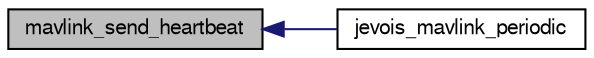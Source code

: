 digraph "mavlink_send_heartbeat"
{
  edge [fontname="FreeSans",fontsize="10",labelfontname="FreeSans",labelfontsize="10"];
  node [fontname="FreeSans",fontsize="10",shape=record];
  rankdir="LR";
  Node1 [label="mavlink_send_heartbeat",height=0.2,width=0.4,color="black", fillcolor="grey75", style="filled", fontcolor="black"];
  Node1 -> Node2 [dir="back",color="midnightblue",fontsize="10",style="solid",fontname="FreeSans"];
  Node2 [label="jevois_mavlink_periodic",height=0.2,width=0.4,color="black", fillcolor="white", style="filled",URL="$jevois__mavlink_8h.html#a59ceb7f0074d2eceb086a01cac2c5057"];
}
